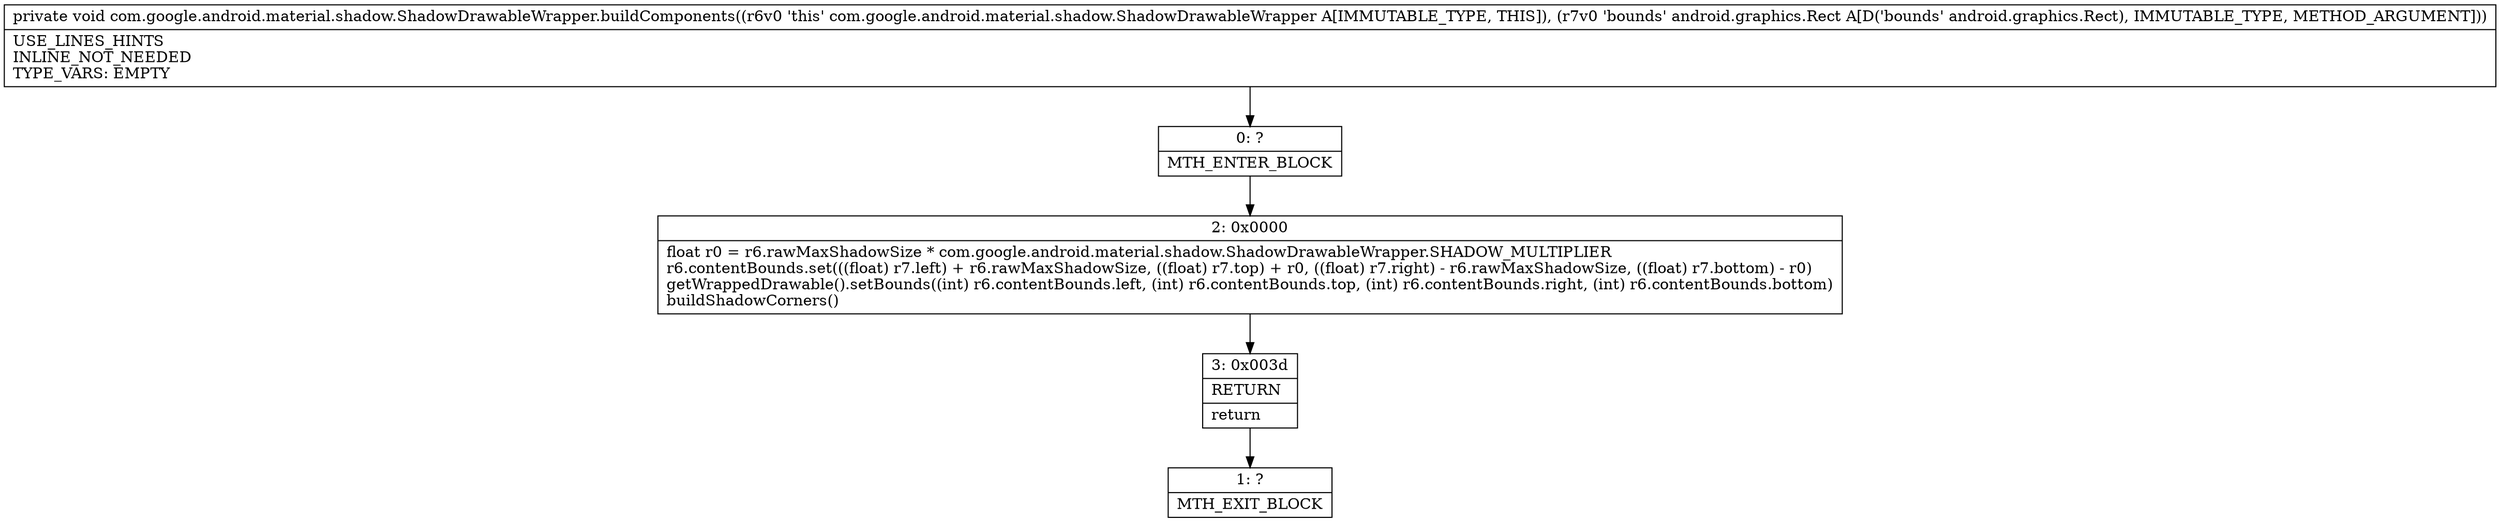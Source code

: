 digraph "CFG forcom.google.android.material.shadow.ShadowDrawableWrapper.buildComponents(Landroid\/graphics\/Rect;)V" {
Node_0 [shape=record,label="{0\:\ ?|MTH_ENTER_BLOCK\l}"];
Node_2 [shape=record,label="{2\:\ 0x0000|float r0 = r6.rawMaxShadowSize * com.google.android.material.shadow.ShadowDrawableWrapper.SHADOW_MULTIPLIER\lr6.contentBounds.set(((float) r7.left) + r6.rawMaxShadowSize, ((float) r7.top) + r0, ((float) r7.right) \- r6.rawMaxShadowSize, ((float) r7.bottom) \- r0)\lgetWrappedDrawable().setBounds((int) r6.contentBounds.left, (int) r6.contentBounds.top, (int) r6.contentBounds.right, (int) r6.contentBounds.bottom)\lbuildShadowCorners()\l}"];
Node_3 [shape=record,label="{3\:\ 0x003d|RETURN\l|return\l}"];
Node_1 [shape=record,label="{1\:\ ?|MTH_EXIT_BLOCK\l}"];
MethodNode[shape=record,label="{private void com.google.android.material.shadow.ShadowDrawableWrapper.buildComponents((r6v0 'this' com.google.android.material.shadow.ShadowDrawableWrapper A[IMMUTABLE_TYPE, THIS]), (r7v0 'bounds' android.graphics.Rect A[D('bounds' android.graphics.Rect), IMMUTABLE_TYPE, METHOD_ARGUMENT]))  | USE_LINES_HINTS\lINLINE_NOT_NEEDED\lTYPE_VARS: EMPTY\l}"];
MethodNode -> Node_0;Node_0 -> Node_2;
Node_2 -> Node_3;
Node_3 -> Node_1;
}

